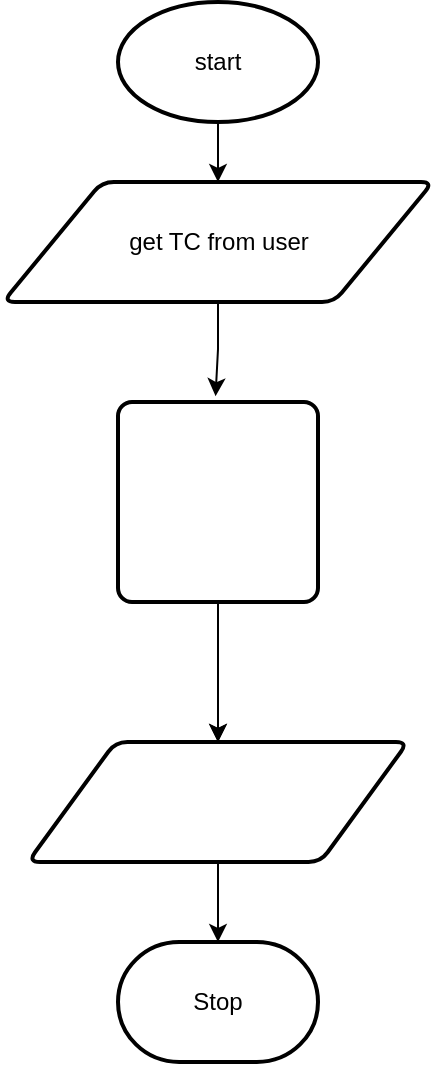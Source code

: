 <mxfile>
    <diagram id="r_Ug84spR0duPUYABwqX" name="Page-1">
        <mxGraphModel dx="1074" dy="741" grid="1" gridSize="10" guides="1" tooltips="1" connect="1" arrows="1" fold="1" page="1" pageScale="1" pageWidth="850" pageHeight="1100" math="0" shadow="0">
            <root>
                <mxCell id="0"/>
                <mxCell id="1" parent="0"/>
                <mxCell id="13" style="edgeStyle=none;html=1;" parent="1" source="3" target="11" edge="1">
                    <mxGeometry relative="1" as="geometry"/>
                </mxCell>
                <mxCell id="3" value="start" style="strokeWidth=2;html=1;shape=mxgraph.flowchart.start_1;whiteSpace=wrap;" parent="1" vertex="1">
                    <mxGeometry x="265" y="60" width="100" height="60" as="geometry"/>
                </mxCell>
                <mxCell id="5" style="edgeStyle=none;html=1;" parent="1" target="8" edge="1">
                    <mxGeometry relative="1" as="geometry">
                        <mxPoint x="315" y="370" as="sourcePoint"/>
                    </mxGeometry>
                </mxCell>
                <mxCell id="7" style="edgeStyle=none;html=1;entryX=0.5;entryY=0;entryDx=0;entryDy=0;entryPerimeter=0;" parent="1" source="8" target="9" edge="1">
                    <mxGeometry relative="1" as="geometry"/>
                </mxCell>
                <mxCell id="8" value="&lt;div style=&quot;text-align: left&quot;&gt;&lt;span&gt;&lt;font color=&quot;#ffffff&quot;&gt;Get equal number of&amp;nbsp;&lt;font face=&quot;arial, sans-serif&quot;&gt;&lt;span style=&quot;font-size: 14px&quot;&gt;&lt;b&gt;&amp;nbsp;&lt;/b&gt;&lt;/span&gt;&lt;/font&gt;&lt;/font&gt;&lt;/span&gt;&lt;/div&gt;&lt;span style=&quot;font-family: &amp;#34;source code pro&amp;#34; ; font-size: 14.667px ; text-align: left&quot;&gt;&lt;font color=&quot;#ffffff&quot;&gt;fahrenheit&lt;/font&gt;&lt;/span&gt;" style="shape=parallelogram;html=1;strokeWidth=2;perimeter=parallelogramPerimeter;whiteSpace=wrap;rounded=1;arcSize=12;size=0.23;" parent="1" vertex="1">
                    <mxGeometry x="220" y="430" width="190" height="60" as="geometry"/>
                </mxCell>
                <mxCell id="9" value="Stop" style="strokeWidth=2;html=1;shape=mxgraph.flowchart.terminator;whiteSpace=wrap;" parent="1" vertex="1">
                    <mxGeometry x="265" y="530" width="100" height="60" as="geometry"/>
                </mxCell>
                <mxCell id="12" style="edgeStyle=orthogonalEdgeStyle;html=1;entryX=0.494;entryY=0.059;entryDx=0;entryDy=0;entryPerimeter=0;rounded=0;" parent="1" source="11" edge="1">
                    <mxGeometry relative="1" as="geometry">
                        <mxPoint x="313.77" y="257.08" as="targetPoint"/>
                    </mxGeometry>
                </mxCell>
                <mxCell id="11" value="get TC from user" style="shape=parallelogram;html=1;strokeWidth=2;perimeter=parallelogramPerimeter;whiteSpace=wrap;rounded=1;arcSize=12;size=0.23;" parent="1" vertex="1">
                    <mxGeometry x="207.5" y="150" width="215" height="60" as="geometry"/>
                </mxCell>
                <mxCell id="15" value="" style="edgeStyle=none;html=1;" parent="1" source="14" target="8" edge="1">
                    <mxGeometry relative="1" as="geometry"/>
                </mxCell>
                <mxCell id="14" value="&lt;font color=&quot;#ffffff&quot;&gt;do math with number&amp;nbsp;&lt;br&gt;&lt;span style=&quot;font-family: &amp;#34;lato&amp;#34; , sans-serif ; font-size: 14.667px ; text-align: left&quot;&gt;Tf = (9/5)*Tc+32&lt;/span&gt;&lt;/font&gt;&lt;div&gt;&lt;b style=&quot;font-family: &amp;#34;arial&amp;#34; , sans-serif ; font-size: 14px ; text-align: left&quot;&gt;&lt;font color=&quot;#ffffff&quot;&gt;°&lt;/font&gt;&lt;/b&gt;&lt;/div&gt;" style="rounded=1;whiteSpace=wrap;html=1;absoluteArcSize=1;arcSize=14;strokeWidth=2;" parent="1" vertex="1">
                    <mxGeometry x="265" y="260" width="100" height="100" as="geometry"/>
                </mxCell>
            </root>
        </mxGraphModel>
    </diagram>
</mxfile>